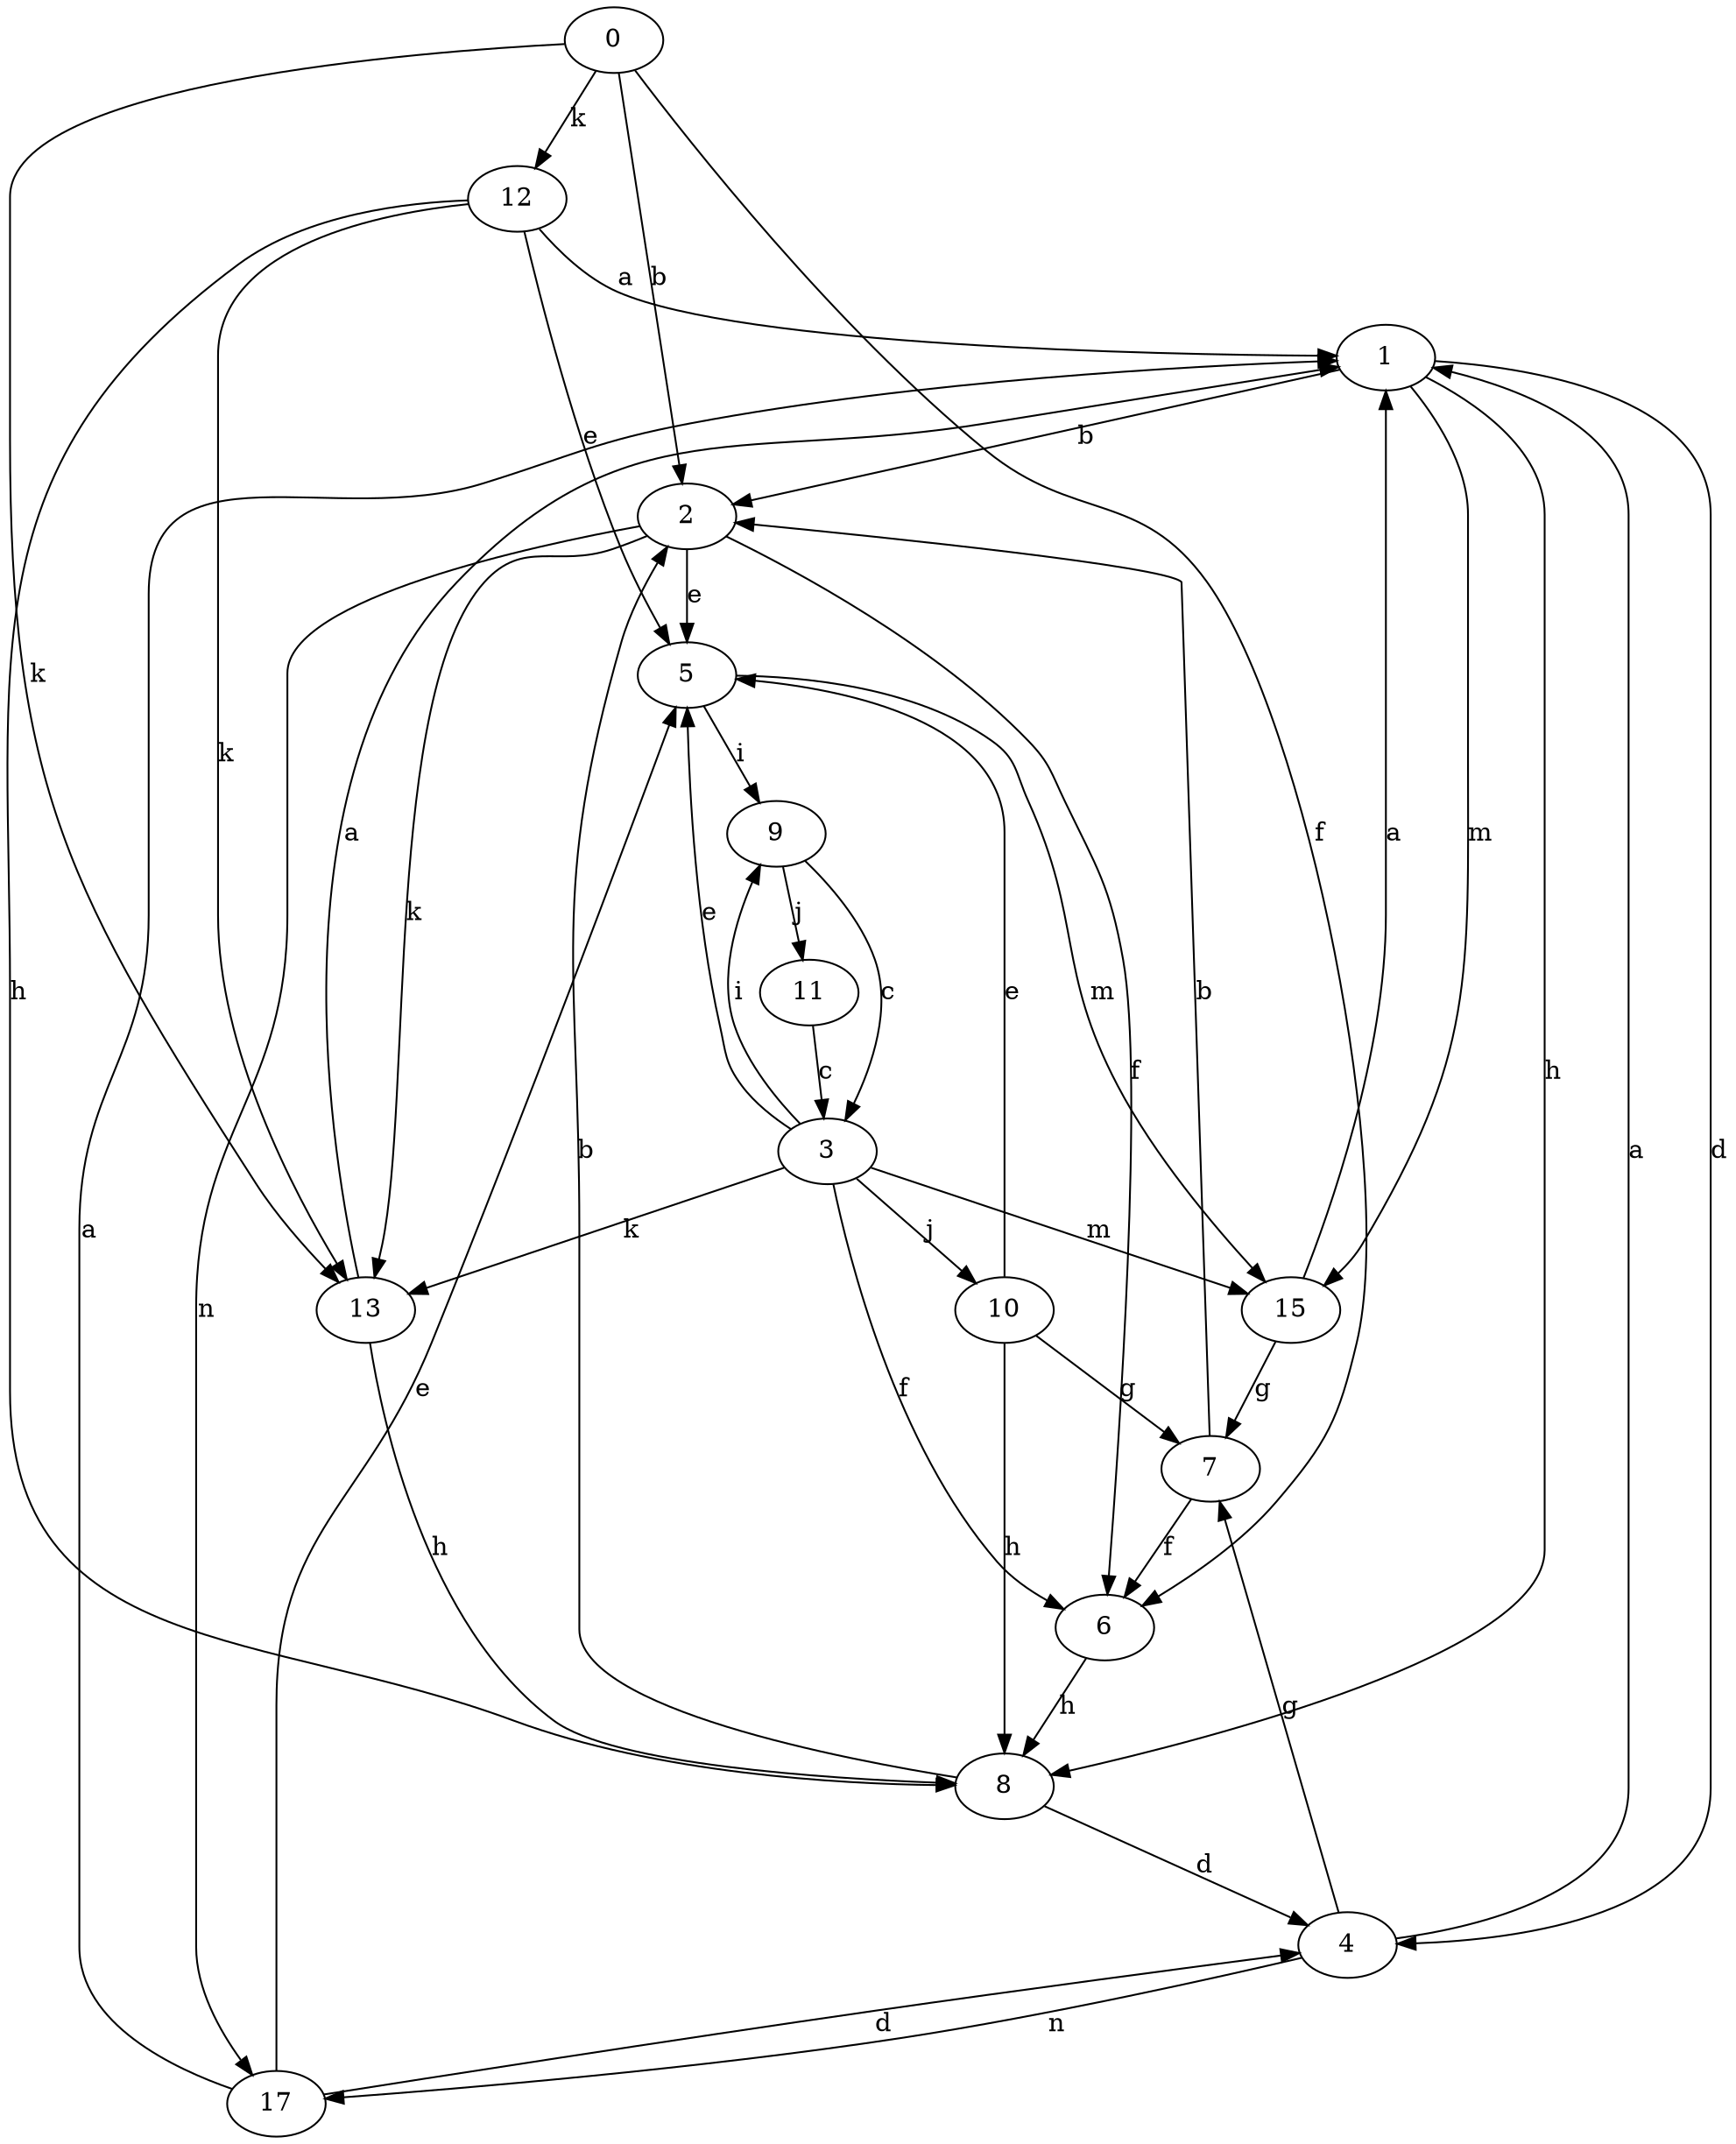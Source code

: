 strict digraph  {
1;
2;
3;
4;
5;
6;
7;
8;
9;
10;
11;
12;
13;
15;
0;
17;
1 -> 2  [label=b];
1 -> 4  [label=d];
1 -> 8  [label=h];
1 -> 15  [label=m];
2 -> 5  [label=e];
2 -> 6  [label=f];
2 -> 13  [label=k];
2 -> 17  [label=n];
3 -> 5  [label=e];
3 -> 6  [label=f];
3 -> 9  [label=i];
3 -> 10  [label=j];
3 -> 13  [label=k];
3 -> 15  [label=m];
4 -> 1  [label=a];
4 -> 7  [label=g];
4 -> 17  [label=n];
5 -> 9  [label=i];
5 -> 15  [label=m];
6 -> 8  [label=h];
7 -> 2  [label=b];
7 -> 6  [label=f];
8 -> 2  [label=b];
8 -> 4  [label=d];
9 -> 3  [label=c];
9 -> 11  [label=j];
10 -> 5  [label=e];
10 -> 7  [label=g];
10 -> 8  [label=h];
11 -> 3  [label=c];
12 -> 1  [label=a];
12 -> 5  [label=e];
12 -> 8  [label=h];
12 -> 13  [label=k];
13 -> 1  [label=a];
13 -> 8  [label=h];
15 -> 1  [label=a];
15 -> 7  [label=g];
0 -> 2  [label=b];
0 -> 6  [label=f];
0 -> 12  [label=k];
0 -> 13  [label=k];
17 -> 1  [label=a];
17 -> 4  [label=d];
17 -> 5  [label=e];
}
